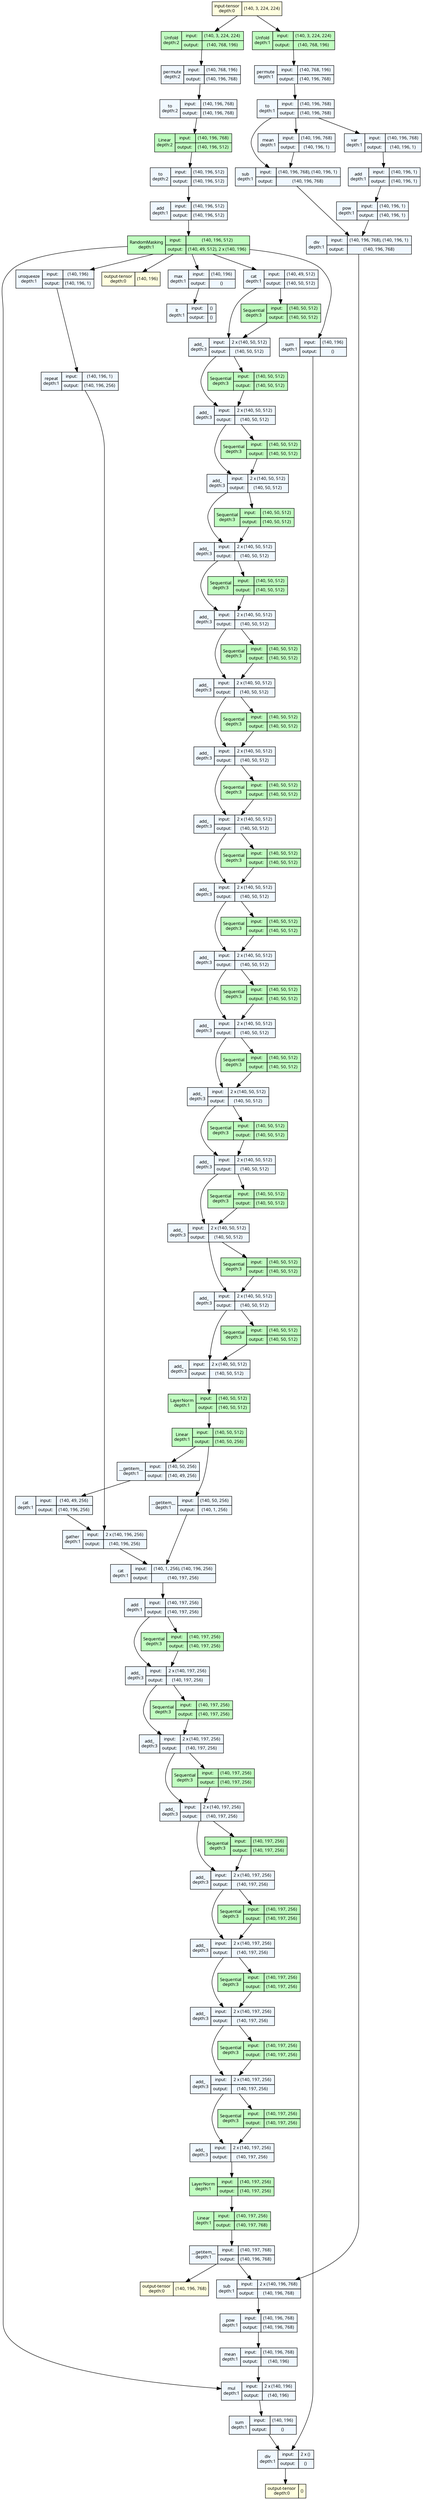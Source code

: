 strict digraph model {
	graph [ordering=in rankdir=TB size="63.599999999999994,63.599999999999994"]
	node [align=left fontname="Linux libertine" fontsize=10 height=0.2 margin=0 ranksep=0.1 shape=plaintext style=filled]
	edge [fontsize=10]
	0 [label=<
                    <TABLE BORDER="0" CELLBORDER="1"
                    CELLSPACING="0" CELLPADDING="4">
                        <TR><TD>input-tensor<BR/>depth:0</TD><TD>(140, 3, 224, 224)</TD></TR>
                    </TABLE>> fillcolor=lightyellow]
	1 [label=<
                    <TABLE BORDER="0" CELLBORDER="1"
                    CELLSPACING="0" CELLPADDING="4">
                    <TR>
                        <TD ROWSPAN="2">Unfold<BR/>depth:2</TD>
                        <TD COLSPAN="2">input:</TD>
                        <TD COLSPAN="2">(140, 3, 224, 224) </TD>
                    </TR>
                    <TR>
                        <TD COLSPAN="2">output: </TD>
                        <TD COLSPAN="2">(140, 768, 196) </TD>
                    </TR>
                    </TABLE>> fillcolor=darkseagreen1]
	2 [label=<
                    <TABLE BORDER="0" CELLBORDER="1"
                    CELLSPACING="0" CELLPADDING="4">
                    <TR>
                        <TD ROWSPAN="2">permute<BR/>depth:2</TD>
                        <TD COLSPAN="2">input:</TD>
                        <TD COLSPAN="2">(140, 768, 196) </TD>
                    </TR>
                    <TR>
                        <TD COLSPAN="2">output: </TD>
                        <TD COLSPAN="2">(140, 196, 768) </TD>
                    </TR>
                    </TABLE>> fillcolor=aliceblue]
	3 [label=<
                    <TABLE BORDER="0" CELLBORDER="1"
                    CELLSPACING="0" CELLPADDING="4">
                    <TR>
                        <TD ROWSPAN="2">to<BR/>depth:2</TD>
                        <TD COLSPAN="2">input:</TD>
                        <TD COLSPAN="2">(140, 196, 768) </TD>
                    </TR>
                    <TR>
                        <TD COLSPAN="2">output: </TD>
                        <TD COLSPAN="2">(140, 196, 768) </TD>
                    </TR>
                    </TABLE>> fillcolor=aliceblue]
	4 [label=<
                    <TABLE BORDER="0" CELLBORDER="1"
                    CELLSPACING="0" CELLPADDING="4">
                    <TR>
                        <TD ROWSPAN="2">Linear<BR/>depth:2</TD>
                        <TD COLSPAN="2">input:</TD>
                        <TD COLSPAN="2">(140, 196, 768) </TD>
                    </TR>
                    <TR>
                        <TD COLSPAN="2">output: </TD>
                        <TD COLSPAN="2">(140, 196, 512) </TD>
                    </TR>
                    </TABLE>> fillcolor=darkseagreen1]
	5 [label=<
                    <TABLE BORDER="0" CELLBORDER="1"
                    CELLSPACING="0" CELLPADDING="4">
                    <TR>
                        <TD ROWSPAN="2">to<BR/>depth:2</TD>
                        <TD COLSPAN="2">input:</TD>
                        <TD COLSPAN="2">(140, 196, 512) </TD>
                    </TR>
                    <TR>
                        <TD COLSPAN="2">output: </TD>
                        <TD COLSPAN="2">(140, 196, 512) </TD>
                    </TR>
                    </TABLE>> fillcolor=aliceblue]
	6 [label=<
                    <TABLE BORDER="0" CELLBORDER="1"
                    CELLSPACING="0" CELLPADDING="4">
                    <TR>
                        <TD ROWSPAN="2">add<BR/>depth:1</TD>
                        <TD COLSPAN="2">input:</TD>
                        <TD COLSPAN="2">(140, 196, 512) </TD>
                    </TR>
                    <TR>
                        <TD COLSPAN="2">output: </TD>
                        <TD COLSPAN="2">(140, 196, 512) </TD>
                    </TR>
                    </TABLE>> fillcolor=aliceblue]
	7 [label=<
                    <TABLE BORDER="0" CELLBORDER="1"
                    CELLSPACING="0" CELLPADDING="4">
                    <TR>
                        <TD ROWSPAN="2">RandomMasking<BR/>depth:1</TD>
                        <TD COLSPAN="2">input:</TD>
                        <TD COLSPAN="2">(140, 196, 512) </TD>
                    </TR>
                    <TR>
                        <TD COLSPAN="2">output: </TD>
                        <TD COLSPAN="2">(140, 49, 512), 2 x (140, 196) </TD>
                    </TR>
                    </TABLE>> fillcolor=darkseagreen1]
	8 [label=<
                    <TABLE BORDER="0" CELLBORDER="1"
                    CELLSPACING="0" CELLPADDING="4">
                    <TR>
                        <TD ROWSPAN="2">cat<BR/>depth:1</TD>
                        <TD COLSPAN="2">input:</TD>
                        <TD COLSPAN="2">(140, 49, 512) </TD>
                    </TR>
                    <TR>
                        <TD COLSPAN="2">output: </TD>
                        <TD COLSPAN="2">(140, 50, 512) </TD>
                    </TR>
                    </TABLE>> fillcolor=aliceblue]
	9 [label=<
                    <TABLE BORDER="0" CELLBORDER="1"
                    CELLSPACING="0" CELLPADDING="4">
                    <TR>
                        <TD ROWSPAN="2">Sequential<BR/>depth:3</TD>
                        <TD COLSPAN="2">input:</TD>
                        <TD COLSPAN="2">(140, 50, 512) </TD>
                    </TR>
                    <TR>
                        <TD COLSPAN="2">output: </TD>
                        <TD COLSPAN="2">(140, 50, 512) </TD>
                    </TR>
                    </TABLE>> fillcolor=darkseagreen1]
	10 [label=<
                    <TABLE BORDER="0" CELLBORDER="1"
                    CELLSPACING="0" CELLPADDING="4">
                    <TR>
                        <TD ROWSPAN="2">add_<BR/>depth:3</TD>
                        <TD COLSPAN="2">input:</TD>
                        <TD COLSPAN="2">2 x (140, 50, 512) </TD>
                    </TR>
                    <TR>
                        <TD COLSPAN="2">output: </TD>
                        <TD COLSPAN="2">(140, 50, 512) </TD>
                    </TR>
                    </TABLE>> fillcolor=aliceblue]
	11 [label=<
                    <TABLE BORDER="0" CELLBORDER="1"
                    CELLSPACING="0" CELLPADDING="4">
                    <TR>
                        <TD ROWSPAN="2">Sequential<BR/>depth:3</TD>
                        <TD COLSPAN="2">input:</TD>
                        <TD COLSPAN="2">(140, 50, 512) </TD>
                    </TR>
                    <TR>
                        <TD COLSPAN="2">output: </TD>
                        <TD COLSPAN="2">(140, 50, 512) </TD>
                    </TR>
                    </TABLE>> fillcolor=darkseagreen1]
	12 [label=<
                    <TABLE BORDER="0" CELLBORDER="1"
                    CELLSPACING="0" CELLPADDING="4">
                    <TR>
                        <TD ROWSPAN="2">add_<BR/>depth:3</TD>
                        <TD COLSPAN="2">input:</TD>
                        <TD COLSPAN="2">2 x (140, 50, 512) </TD>
                    </TR>
                    <TR>
                        <TD COLSPAN="2">output: </TD>
                        <TD COLSPAN="2">(140, 50, 512) </TD>
                    </TR>
                    </TABLE>> fillcolor=aliceblue]
	13 [label=<
                    <TABLE BORDER="0" CELLBORDER="1"
                    CELLSPACING="0" CELLPADDING="4">
                    <TR>
                        <TD ROWSPAN="2">Sequential<BR/>depth:3</TD>
                        <TD COLSPAN="2">input:</TD>
                        <TD COLSPAN="2">(140, 50, 512) </TD>
                    </TR>
                    <TR>
                        <TD COLSPAN="2">output: </TD>
                        <TD COLSPAN="2">(140, 50, 512) </TD>
                    </TR>
                    </TABLE>> fillcolor=darkseagreen1]
	14 [label=<
                    <TABLE BORDER="0" CELLBORDER="1"
                    CELLSPACING="0" CELLPADDING="4">
                    <TR>
                        <TD ROWSPAN="2">add_<BR/>depth:3</TD>
                        <TD COLSPAN="2">input:</TD>
                        <TD COLSPAN="2">2 x (140, 50, 512) </TD>
                    </TR>
                    <TR>
                        <TD COLSPAN="2">output: </TD>
                        <TD COLSPAN="2">(140, 50, 512) </TD>
                    </TR>
                    </TABLE>> fillcolor=aliceblue]
	15 [label=<
                    <TABLE BORDER="0" CELLBORDER="1"
                    CELLSPACING="0" CELLPADDING="4">
                    <TR>
                        <TD ROWSPAN="2">Sequential<BR/>depth:3</TD>
                        <TD COLSPAN="2">input:</TD>
                        <TD COLSPAN="2">(140, 50, 512) </TD>
                    </TR>
                    <TR>
                        <TD COLSPAN="2">output: </TD>
                        <TD COLSPAN="2">(140, 50, 512) </TD>
                    </TR>
                    </TABLE>> fillcolor=darkseagreen1]
	16 [label=<
                    <TABLE BORDER="0" CELLBORDER="1"
                    CELLSPACING="0" CELLPADDING="4">
                    <TR>
                        <TD ROWSPAN="2">add_<BR/>depth:3</TD>
                        <TD COLSPAN="2">input:</TD>
                        <TD COLSPAN="2">2 x (140, 50, 512) </TD>
                    </TR>
                    <TR>
                        <TD COLSPAN="2">output: </TD>
                        <TD COLSPAN="2">(140, 50, 512) </TD>
                    </TR>
                    </TABLE>> fillcolor=aliceblue]
	17 [label=<
                    <TABLE BORDER="0" CELLBORDER="1"
                    CELLSPACING="0" CELLPADDING="4">
                    <TR>
                        <TD ROWSPAN="2">Sequential<BR/>depth:3</TD>
                        <TD COLSPAN="2">input:</TD>
                        <TD COLSPAN="2">(140, 50, 512) </TD>
                    </TR>
                    <TR>
                        <TD COLSPAN="2">output: </TD>
                        <TD COLSPAN="2">(140, 50, 512) </TD>
                    </TR>
                    </TABLE>> fillcolor=darkseagreen1]
	18 [label=<
                    <TABLE BORDER="0" CELLBORDER="1"
                    CELLSPACING="0" CELLPADDING="4">
                    <TR>
                        <TD ROWSPAN="2">add_<BR/>depth:3</TD>
                        <TD COLSPAN="2">input:</TD>
                        <TD COLSPAN="2">2 x (140, 50, 512) </TD>
                    </TR>
                    <TR>
                        <TD COLSPAN="2">output: </TD>
                        <TD COLSPAN="2">(140, 50, 512) </TD>
                    </TR>
                    </TABLE>> fillcolor=aliceblue]
	19 [label=<
                    <TABLE BORDER="0" CELLBORDER="1"
                    CELLSPACING="0" CELLPADDING="4">
                    <TR>
                        <TD ROWSPAN="2">Sequential<BR/>depth:3</TD>
                        <TD COLSPAN="2">input:</TD>
                        <TD COLSPAN="2">(140, 50, 512) </TD>
                    </TR>
                    <TR>
                        <TD COLSPAN="2">output: </TD>
                        <TD COLSPAN="2">(140, 50, 512) </TD>
                    </TR>
                    </TABLE>> fillcolor=darkseagreen1]
	20 [label=<
                    <TABLE BORDER="0" CELLBORDER="1"
                    CELLSPACING="0" CELLPADDING="4">
                    <TR>
                        <TD ROWSPAN="2">add_<BR/>depth:3</TD>
                        <TD COLSPAN="2">input:</TD>
                        <TD COLSPAN="2">2 x (140, 50, 512) </TD>
                    </TR>
                    <TR>
                        <TD COLSPAN="2">output: </TD>
                        <TD COLSPAN="2">(140, 50, 512) </TD>
                    </TR>
                    </TABLE>> fillcolor=aliceblue]
	21 [label=<
                    <TABLE BORDER="0" CELLBORDER="1"
                    CELLSPACING="0" CELLPADDING="4">
                    <TR>
                        <TD ROWSPAN="2">Sequential<BR/>depth:3</TD>
                        <TD COLSPAN="2">input:</TD>
                        <TD COLSPAN="2">(140, 50, 512) </TD>
                    </TR>
                    <TR>
                        <TD COLSPAN="2">output: </TD>
                        <TD COLSPAN="2">(140, 50, 512) </TD>
                    </TR>
                    </TABLE>> fillcolor=darkseagreen1]
	22 [label=<
                    <TABLE BORDER="0" CELLBORDER="1"
                    CELLSPACING="0" CELLPADDING="4">
                    <TR>
                        <TD ROWSPAN="2">add_<BR/>depth:3</TD>
                        <TD COLSPAN="2">input:</TD>
                        <TD COLSPAN="2">2 x (140, 50, 512) </TD>
                    </TR>
                    <TR>
                        <TD COLSPAN="2">output: </TD>
                        <TD COLSPAN="2">(140, 50, 512) </TD>
                    </TR>
                    </TABLE>> fillcolor=aliceblue]
	23 [label=<
                    <TABLE BORDER="0" CELLBORDER="1"
                    CELLSPACING="0" CELLPADDING="4">
                    <TR>
                        <TD ROWSPAN="2">Sequential<BR/>depth:3</TD>
                        <TD COLSPAN="2">input:</TD>
                        <TD COLSPAN="2">(140, 50, 512) </TD>
                    </TR>
                    <TR>
                        <TD COLSPAN="2">output: </TD>
                        <TD COLSPAN="2">(140, 50, 512) </TD>
                    </TR>
                    </TABLE>> fillcolor=darkseagreen1]
	24 [label=<
                    <TABLE BORDER="0" CELLBORDER="1"
                    CELLSPACING="0" CELLPADDING="4">
                    <TR>
                        <TD ROWSPAN="2">add_<BR/>depth:3</TD>
                        <TD COLSPAN="2">input:</TD>
                        <TD COLSPAN="2">2 x (140, 50, 512) </TD>
                    </TR>
                    <TR>
                        <TD COLSPAN="2">output: </TD>
                        <TD COLSPAN="2">(140, 50, 512) </TD>
                    </TR>
                    </TABLE>> fillcolor=aliceblue]
	25 [label=<
                    <TABLE BORDER="0" CELLBORDER="1"
                    CELLSPACING="0" CELLPADDING="4">
                    <TR>
                        <TD ROWSPAN="2">Sequential<BR/>depth:3</TD>
                        <TD COLSPAN="2">input:</TD>
                        <TD COLSPAN="2">(140, 50, 512) </TD>
                    </TR>
                    <TR>
                        <TD COLSPAN="2">output: </TD>
                        <TD COLSPAN="2">(140, 50, 512) </TD>
                    </TR>
                    </TABLE>> fillcolor=darkseagreen1]
	26 [label=<
                    <TABLE BORDER="0" CELLBORDER="1"
                    CELLSPACING="0" CELLPADDING="4">
                    <TR>
                        <TD ROWSPAN="2">add_<BR/>depth:3</TD>
                        <TD COLSPAN="2">input:</TD>
                        <TD COLSPAN="2">2 x (140, 50, 512) </TD>
                    </TR>
                    <TR>
                        <TD COLSPAN="2">output: </TD>
                        <TD COLSPAN="2">(140, 50, 512) </TD>
                    </TR>
                    </TABLE>> fillcolor=aliceblue]
	27 [label=<
                    <TABLE BORDER="0" CELLBORDER="1"
                    CELLSPACING="0" CELLPADDING="4">
                    <TR>
                        <TD ROWSPAN="2">Sequential<BR/>depth:3</TD>
                        <TD COLSPAN="2">input:</TD>
                        <TD COLSPAN="2">(140, 50, 512) </TD>
                    </TR>
                    <TR>
                        <TD COLSPAN="2">output: </TD>
                        <TD COLSPAN="2">(140, 50, 512) </TD>
                    </TR>
                    </TABLE>> fillcolor=darkseagreen1]
	28 [label=<
                    <TABLE BORDER="0" CELLBORDER="1"
                    CELLSPACING="0" CELLPADDING="4">
                    <TR>
                        <TD ROWSPAN="2">add_<BR/>depth:3</TD>
                        <TD COLSPAN="2">input:</TD>
                        <TD COLSPAN="2">2 x (140, 50, 512) </TD>
                    </TR>
                    <TR>
                        <TD COLSPAN="2">output: </TD>
                        <TD COLSPAN="2">(140, 50, 512) </TD>
                    </TR>
                    </TABLE>> fillcolor=aliceblue]
	29 [label=<
                    <TABLE BORDER="0" CELLBORDER="1"
                    CELLSPACING="0" CELLPADDING="4">
                    <TR>
                        <TD ROWSPAN="2">Sequential<BR/>depth:3</TD>
                        <TD COLSPAN="2">input:</TD>
                        <TD COLSPAN="2">(140, 50, 512) </TD>
                    </TR>
                    <TR>
                        <TD COLSPAN="2">output: </TD>
                        <TD COLSPAN="2">(140, 50, 512) </TD>
                    </TR>
                    </TABLE>> fillcolor=darkseagreen1]
	30 [label=<
                    <TABLE BORDER="0" CELLBORDER="1"
                    CELLSPACING="0" CELLPADDING="4">
                    <TR>
                        <TD ROWSPAN="2">add_<BR/>depth:3</TD>
                        <TD COLSPAN="2">input:</TD>
                        <TD COLSPAN="2">2 x (140, 50, 512) </TD>
                    </TR>
                    <TR>
                        <TD COLSPAN="2">output: </TD>
                        <TD COLSPAN="2">(140, 50, 512) </TD>
                    </TR>
                    </TABLE>> fillcolor=aliceblue]
	31 [label=<
                    <TABLE BORDER="0" CELLBORDER="1"
                    CELLSPACING="0" CELLPADDING="4">
                    <TR>
                        <TD ROWSPAN="2">Sequential<BR/>depth:3</TD>
                        <TD COLSPAN="2">input:</TD>
                        <TD COLSPAN="2">(140, 50, 512) </TD>
                    </TR>
                    <TR>
                        <TD COLSPAN="2">output: </TD>
                        <TD COLSPAN="2">(140, 50, 512) </TD>
                    </TR>
                    </TABLE>> fillcolor=darkseagreen1]
	32 [label=<
                    <TABLE BORDER="0" CELLBORDER="1"
                    CELLSPACING="0" CELLPADDING="4">
                    <TR>
                        <TD ROWSPAN="2">add_<BR/>depth:3</TD>
                        <TD COLSPAN="2">input:</TD>
                        <TD COLSPAN="2">2 x (140, 50, 512) </TD>
                    </TR>
                    <TR>
                        <TD COLSPAN="2">output: </TD>
                        <TD COLSPAN="2">(140, 50, 512) </TD>
                    </TR>
                    </TABLE>> fillcolor=aliceblue]
	33 [label=<
                    <TABLE BORDER="0" CELLBORDER="1"
                    CELLSPACING="0" CELLPADDING="4">
                    <TR>
                        <TD ROWSPAN="2">Sequential<BR/>depth:3</TD>
                        <TD COLSPAN="2">input:</TD>
                        <TD COLSPAN="2">(140, 50, 512) </TD>
                    </TR>
                    <TR>
                        <TD COLSPAN="2">output: </TD>
                        <TD COLSPAN="2">(140, 50, 512) </TD>
                    </TR>
                    </TABLE>> fillcolor=darkseagreen1]
	34 [label=<
                    <TABLE BORDER="0" CELLBORDER="1"
                    CELLSPACING="0" CELLPADDING="4">
                    <TR>
                        <TD ROWSPAN="2">add_<BR/>depth:3</TD>
                        <TD COLSPAN="2">input:</TD>
                        <TD COLSPAN="2">2 x (140, 50, 512) </TD>
                    </TR>
                    <TR>
                        <TD COLSPAN="2">output: </TD>
                        <TD COLSPAN="2">(140, 50, 512) </TD>
                    </TR>
                    </TABLE>> fillcolor=aliceblue]
	35 [label=<
                    <TABLE BORDER="0" CELLBORDER="1"
                    CELLSPACING="0" CELLPADDING="4">
                    <TR>
                        <TD ROWSPAN="2">Sequential<BR/>depth:3</TD>
                        <TD COLSPAN="2">input:</TD>
                        <TD COLSPAN="2">(140, 50, 512) </TD>
                    </TR>
                    <TR>
                        <TD COLSPAN="2">output: </TD>
                        <TD COLSPAN="2">(140, 50, 512) </TD>
                    </TR>
                    </TABLE>> fillcolor=darkseagreen1]
	36 [label=<
                    <TABLE BORDER="0" CELLBORDER="1"
                    CELLSPACING="0" CELLPADDING="4">
                    <TR>
                        <TD ROWSPAN="2">add_<BR/>depth:3</TD>
                        <TD COLSPAN="2">input:</TD>
                        <TD COLSPAN="2">2 x (140, 50, 512) </TD>
                    </TR>
                    <TR>
                        <TD COLSPAN="2">output: </TD>
                        <TD COLSPAN="2">(140, 50, 512) </TD>
                    </TR>
                    </TABLE>> fillcolor=aliceblue]
	37 [label=<
                    <TABLE BORDER="0" CELLBORDER="1"
                    CELLSPACING="0" CELLPADDING="4">
                    <TR>
                        <TD ROWSPAN="2">Sequential<BR/>depth:3</TD>
                        <TD COLSPAN="2">input:</TD>
                        <TD COLSPAN="2">(140, 50, 512) </TD>
                    </TR>
                    <TR>
                        <TD COLSPAN="2">output: </TD>
                        <TD COLSPAN="2">(140, 50, 512) </TD>
                    </TR>
                    </TABLE>> fillcolor=darkseagreen1]
	38 [label=<
                    <TABLE BORDER="0" CELLBORDER="1"
                    CELLSPACING="0" CELLPADDING="4">
                    <TR>
                        <TD ROWSPAN="2">add_<BR/>depth:3</TD>
                        <TD COLSPAN="2">input:</TD>
                        <TD COLSPAN="2">2 x (140, 50, 512) </TD>
                    </TR>
                    <TR>
                        <TD COLSPAN="2">output: </TD>
                        <TD COLSPAN="2">(140, 50, 512) </TD>
                    </TR>
                    </TABLE>> fillcolor=aliceblue]
	39 [label=<
                    <TABLE BORDER="0" CELLBORDER="1"
                    CELLSPACING="0" CELLPADDING="4">
                    <TR>
                        <TD ROWSPAN="2">Sequential<BR/>depth:3</TD>
                        <TD COLSPAN="2">input:</TD>
                        <TD COLSPAN="2">(140, 50, 512) </TD>
                    </TR>
                    <TR>
                        <TD COLSPAN="2">output: </TD>
                        <TD COLSPAN="2">(140, 50, 512) </TD>
                    </TR>
                    </TABLE>> fillcolor=darkseagreen1]
	40 [label=<
                    <TABLE BORDER="0" CELLBORDER="1"
                    CELLSPACING="0" CELLPADDING="4">
                    <TR>
                        <TD ROWSPAN="2">add_<BR/>depth:3</TD>
                        <TD COLSPAN="2">input:</TD>
                        <TD COLSPAN="2">2 x (140, 50, 512) </TD>
                    </TR>
                    <TR>
                        <TD COLSPAN="2">output: </TD>
                        <TD COLSPAN="2">(140, 50, 512) </TD>
                    </TR>
                    </TABLE>> fillcolor=aliceblue]
	41 [label=<
                    <TABLE BORDER="0" CELLBORDER="1"
                    CELLSPACING="0" CELLPADDING="4">
                    <TR>
                        <TD ROWSPAN="2">LayerNorm<BR/>depth:1</TD>
                        <TD COLSPAN="2">input:</TD>
                        <TD COLSPAN="2">(140, 50, 512) </TD>
                    </TR>
                    <TR>
                        <TD COLSPAN="2">output: </TD>
                        <TD COLSPAN="2">(140, 50, 512) </TD>
                    </TR>
                    </TABLE>> fillcolor=darkseagreen1]
	42 [label=<
                    <TABLE BORDER="0" CELLBORDER="1"
                    CELLSPACING="0" CELLPADDING="4">
                    <TR>
                        <TD ROWSPAN="2">Linear<BR/>depth:1</TD>
                        <TD COLSPAN="2">input:</TD>
                        <TD COLSPAN="2">(140, 50, 512) </TD>
                    </TR>
                    <TR>
                        <TD COLSPAN="2">output: </TD>
                        <TD COLSPAN="2">(140, 50, 256) </TD>
                    </TR>
                    </TABLE>> fillcolor=darkseagreen1]
	43 [label=<
                    <TABLE BORDER="0" CELLBORDER="1"
                    CELLSPACING="0" CELLPADDING="4">
                    <TR>
                        <TD ROWSPAN="2">__getitem__<BR/>depth:1</TD>
                        <TD COLSPAN="2">input:</TD>
                        <TD COLSPAN="2">(140, 50, 256) </TD>
                    </TR>
                    <TR>
                        <TD COLSPAN="2">output: </TD>
                        <TD COLSPAN="2">(140, 49, 256) </TD>
                    </TR>
                    </TABLE>> fillcolor=aliceblue]
	44 [label=<
                    <TABLE BORDER="0" CELLBORDER="1"
                    CELLSPACING="0" CELLPADDING="4">
                    <TR>
                        <TD ROWSPAN="2">cat<BR/>depth:1</TD>
                        <TD COLSPAN="2">input:</TD>
                        <TD COLSPAN="2">(140, 49, 256) </TD>
                    </TR>
                    <TR>
                        <TD COLSPAN="2">output: </TD>
                        <TD COLSPAN="2">(140, 196, 256) </TD>
                    </TR>
                    </TABLE>> fillcolor=aliceblue]
	45 [label=<
                    <TABLE BORDER="0" CELLBORDER="1"
                    CELLSPACING="0" CELLPADDING="4">
                    <TR>
                        <TD ROWSPAN="2">max<BR/>depth:1</TD>
                        <TD COLSPAN="2">input:</TD>
                        <TD COLSPAN="2">(140, 196) </TD>
                    </TR>
                    <TR>
                        <TD COLSPAN="2">output: </TD>
                        <TD COLSPAN="2">() </TD>
                    </TR>
                    </TABLE>> fillcolor=aliceblue]
	46 [label=<
                    <TABLE BORDER="0" CELLBORDER="1"
                    CELLSPACING="0" CELLPADDING="4">
                    <TR>
                        <TD ROWSPAN="2">lt<BR/>depth:1</TD>
                        <TD COLSPAN="2">input:</TD>
                        <TD COLSPAN="2">() </TD>
                    </TR>
                    <TR>
                        <TD COLSPAN="2">output: </TD>
                        <TD COLSPAN="2">() </TD>
                    </TR>
                    </TABLE>> fillcolor=aliceblue]
	47 [label=<
                    <TABLE BORDER="0" CELLBORDER="1"
                    CELLSPACING="0" CELLPADDING="4">
                    <TR>
                        <TD ROWSPAN="2">unsqueeze<BR/>depth:1</TD>
                        <TD COLSPAN="2">input:</TD>
                        <TD COLSPAN="2">(140, 196) </TD>
                    </TR>
                    <TR>
                        <TD COLSPAN="2">output: </TD>
                        <TD COLSPAN="2">(140, 196, 1) </TD>
                    </TR>
                    </TABLE>> fillcolor=aliceblue]
	48 [label=<
                    <TABLE BORDER="0" CELLBORDER="1"
                    CELLSPACING="0" CELLPADDING="4">
                    <TR>
                        <TD ROWSPAN="2">repeat<BR/>depth:1</TD>
                        <TD COLSPAN="2">input:</TD>
                        <TD COLSPAN="2">(140, 196, 1) </TD>
                    </TR>
                    <TR>
                        <TD COLSPAN="2">output: </TD>
                        <TD COLSPAN="2">(140, 196, 256) </TD>
                    </TR>
                    </TABLE>> fillcolor=aliceblue]
	49 [label=<
                    <TABLE BORDER="0" CELLBORDER="1"
                    CELLSPACING="0" CELLPADDING="4">
                    <TR>
                        <TD ROWSPAN="2">gather<BR/>depth:1</TD>
                        <TD COLSPAN="2">input:</TD>
                        <TD COLSPAN="2">2 x (140, 196, 256) </TD>
                    </TR>
                    <TR>
                        <TD COLSPAN="2">output: </TD>
                        <TD COLSPAN="2">(140, 196, 256) </TD>
                    </TR>
                    </TABLE>> fillcolor=aliceblue]
	50 [label=<
                    <TABLE BORDER="0" CELLBORDER="1"
                    CELLSPACING="0" CELLPADDING="4">
                    <TR>
                        <TD ROWSPAN="2">__getitem__<BR/>depth:1</TD>
                        <TD COLSPAN="2">input:</TD>
                        <TD COLSPAN="2">(140, 50, 256) </TD>
                    </TR>
                    <TR>
                        <TD COLSPAN="2">output: </TD>
                        <TD COLSPAN="2">(140, 1, 256) </TD>
                    </TR>
                    </TABLE>> fillcolor=aliceblue]
	51 [label=<
                    <TABLE BORDER="0" CELLBORDER="1"
                    CELLSPACING="0" CELLPADDING="4">
                    <TR>
                        <TD ROWSPAN="2">cat<BR/>depth:1</TD>
                        <TD COLSPAN="2">input:</TD>
                        <TD COLSPAN="2">(140, 1, 256), (140, 196, 256) </TD>
                    </TR>
                    <TR>
                        <TD COLSPAN="2">output: </TD>
                        <TD COLSPAN="2">(140, 197, 256) </TD>
                    </TR>
                    </TABLE>> fillcolor=aliceblue]
	52 [label=<
                    <TABLE BORDER="0" CELLBORDER="1"
                    CELLSPACING="0" CELLPADDING="4">
                    <TR>
                        <TD ROWSPAN="2">add<BR/>depth:1</TD>
                        <TD COLSPAN="2">input:</TD>
                        <TD COLSPAN="2">(140, 197, 256) </TD>
                    </TR>
                    <TR>
                        <TD COLSPAN="2">output: </TD>
                        <TD COLSPAN="2">(140, 197, 256) </TD>
                    </TR>
                    </TABLE>> fillcolor=aliceblue]
	53 [label=<
                    <TABLE BORDER="0" CELLBORDER="1"
                    CELLSPACING="0" CELLPADDING="4">
                    <TR>
                        <TD ROWSPAN="2">Sequential<BR/>depth:3</TD>
                        <TD COLSPAN="2">input:</TD>
                        <TD COLSPAN="2">(140, 197, 256) </TD>
                    </TR>
                    <TR>
                        <TD COLSPAN="2">output: </TD>
                        <TD COLSPAN="2">(140, 197, 256) </TD>
                    </TR>
                    </TABLE>> fillcolor=darkseagreen1]
	54 [label=<
                    <TABLE BORDER="0" CELLBORDER="1"
                    CELLSPACING="0" CELLPADDING="4">
                    <TR>
                        <TD ROWSPAN="2">add_<BR/>depth:3</TD>
                        <TD COLSPAN="2">input:</TD>
                        <TD COLSPAN="2">2 x (140, 197, 256) </TD>
                    </TR>
                    <TR>
                        <TD COLSPAN="2">output: </TD>
                        <TD COLSPAN="2">(140, 197, 256) </TD>
                    </TR>
                    </TABLE>> fillcolor=aliceblue]
	55 [label=<
                    <TABLE BORDER="0" CELLBORDER="1"
                    CELLSPACING="0" CELLPADDING="4">
                    <TR>
                        <TD ROWSPAN="2">Sequential<BR/>depth:3</TD>
                        <TD COLSPAN="2">input:</TD>
                        <TD COLSPAN="2">(140, 197, 256) </TD>
                    </TR>
                    <TR>
                        <TD COLSPAN="2">output: </TD>
                        <TD COLSPAN="2">(140, 197, 256) </TD>
                    </TR>
                    </TABLE>> fillcolor=darkseagreen1]
	56 [label=<
                    <TABLE BORDER="0" CELLBORDER="1"
                    CELLSPACING="0" CELLPADDING="4">
                    <TR>
                        <TD ROWSPAN="2">add_<BR/>depth:3</TD>
                        <TD COLSPAN="2">input:</TD>
                        <TD COLSPAN="2">2 x (140, 197, 256) </TD>
                    </TR>
                    <TR>
                        <TD COLSPAN="2">output: </TD>
                        <TD COLSPAN="2">(140, 197, 256) </TD>
                    </TR>
                    </TABLE>> fillcolor=aliceblue]
	57 [label=<
                    <TABLE BORDER="0" CELLBORDER="1"
                    CELLSPACING="0" CELLPADDING="4">
                    <TR>
                        <TD ROWSPAN="2">Sequential<BR/>depth:3</TD>
                        <TD COLSPAN="2">input:</TD>
                        <TD COLSPAN="2">(140, 197, 256) </TD>
                    </TR>
                    <TR>
                        <TD COLSPAN="2">output: </TD>
                        <TD COLSPAN="2">(140, 197, 256) </TD>
                    </TR>
                    </TABLE>> fillcolor=darkseagreen1]
	58 [label=<
                    <TABLE BORDER="0" CELLBORDER="1"
                    CELLSPACING="0" CELLPADDING="4">
                    <TR>
                        <TD ROWSPAN="2">add_<BR/>depth:3</TD>
                        <TD COLSPAN="2">input:</TD>
                        <TD COLSPAN="2">2 x (140, 197, 256) </TD>
                    </TR>
                    <TR>
                        <TD COLSPAN="2">output: </TD>
                        <TD COLSPAN="2">(140, 197, 256) </TD>
                    </TR>
                    </TABLE>> fillcolor=aliceblue]
	59 [label=<
                    <TABLE BORDER="0" CELLBORDER="1"
                    CELLSPACING="0" CELLPADDING="4">
                    <TR>
                        <TD ROWSPAN="2">Sequential<BR/>depth:3</TD>
                        <TD COLSPAN="2">input:</TD>
                        <TD COLSPAN="2">(140, 197, 256) </TD>
                    </TR>
                    <TR>
                        <TD COLSPAN="2">output: </TD>
                        <TD COLSPAN="2">(140, 197, 256) </TD>
                    </TR>
                    </TABLE>> fillcolor=darkseagreen1]
	60 [label=<
                    <TABLE BORDER="0" CELLBORDER="1"
                    CELLSPACING="0" CELLPADDING="4">
                    <TR>
                        <TD ROWSPAN="2">add_<BR/>depth:3</TD>
                        <TD COLSPAN="2">input:</TD>
                        <TD COLSPAN="2">2 x (140, 197, 256) </TD>
                    </TR>
                    <TR>
                        <TD COLSPAN="2">output: </TD>
                        <TD COLSPAN="2">(140, 197, 256) </TD>
                    </TR>
                    </TABLE>> fillcolor=aliceblue]
	61 [label=<
                    <TABLE BORDER="0" CELLBORDER="1"
                    CELLSPACING="0" CELLPADDING="4">
                    <TR>
                        <TD ROWSPAN="2">Sequential<BR/>depth:3</TD>
                        <TD COLSPAN="2">input:</TD>
                        <TD COLSPAN="2">(140, 197, 256) </TD>
                    </TR>
                    <TR>
                        <TD COLSPAN="2">output: </TD>
                        <TD COLSPAN="2">(140, 197, 256) </TD>
                    </TR>
                    </TABLE>> fillcolor=darkseagreen1]
	62 [label=<
                    <TABLE BORDER="0" CELLBORDER="1"
                    CELLSPACING="0" CELLPADDING="4">
                    <TR>
                        <TD ROWSPAN="2">add_<BR/>depth:3</TD>
                        <TD COLSPAN="2">input:</TD>
                        <TD COLSPAN="2">2 x (140, 197, 256) </TD>
                    </TR>
                    <TR>
                        <TD COLSPAN="2">output: </TD>
                        <TD COLSPAN="2">(140, 197, 256) </TD>
                    </TR>
                    </TABLE>> fillcolor=aliceblue]
	63 [label=<
                    <TABLE BORDER="0" CELLBORDER="1"
                    CELLSPACING="0" CELLPADDING="4">
                    <TR>
                        <TD ROWSPAN="2">Sequential<BR/>depth:3</TD>
                        <TD COLSPAN="2">input:</TD>
                        <TD COLSPAN="2">(140, 197, 256) </TD>
                    </TR>
                    <TR>
                        <TD COLSPAN="2">output: </TD>
                        <TD COLSPAN="2">(140, 197, 256) </TD>
                    </TR>
                    </TABLE>> fillcolor=darkseagreen1]
	64 [label=<
                    <TABLE BORDER="0" CELLBORDER="1"
                    CELLSPACING="0" CELLPADDING="4">
                    <TR>
                        <TD ROWSPAN="2">add_<BR/>depth:3</TD>
                        <TD COLSPAN="2">input:</TD>
                        <TD COLSPAN="2">2 x (140, 197, 256) </TD>
                    </TR>
                    <TR>
                        <TD COLSPAN="2">output: </TD>
                        <TD COLSPAN="2">(140, 197, 256) </TD>
                    </TR>
                    </TABLE>> fillcolor=aliceblue]
	65 [label=<
                    <TABLE BORDER="0" CELLBORDER="1"
                    CELLSPACING="0" CELLPADDING="4">
                    <TR>
                        <TD ROWSPAN="2">Sequential<BR/>depth:3</TD>
                        <TD COLSPAN="2">input:</TD>
                        <TD COLSPAN="2">(140, 197, 256) </TD>
                    </TR>
                    <TR>
                        <TD COLSPAN="2">output: </TD>
                        <TD COLSPAN="2">(140, 197, 256) </TD>
                    </TR>
                    </TABLE>> fillcolor=darkseagreen1]
	66 [label=<
                    <TABLE BORDER="0" CELLBORDER="1"
                    CELLSPACING="0" CELLPADDING="4">
                    <TR>
                        <TD ROWSPAN="2">add_<BR/>depth:3</TD>
                        <TD COLSPAN="2">input:</TD>
                        <TD COLSPAN="2">2 x (140, 197, 256) </TD>
                    </TR>
                    <TR>
                        <TD COLSPAN="2">output: </TD>
                        <TD COLSPAN="2">(140, 197, 256) </TD>
                    </TR>
                    </TABLE>> fillcolor=aliceblue]
	67 [label=<
                    <TABLE BORDER="0" CELLBORDER="1"
                    CELLSPACING="0" CELLPADDING="4">
                    <TR>
                        <TD ROWSPAN="2">Sequential<BR/>depth:3</TD>
                        <TD COLSPAN="2">input:</TD>
                        <TD COLSPAN="2">(140, 197, 256) </TD>
                    </TR>
                    <TR>
                        <TD COLSPAN="2">output: </TD>
                        <TD COLSPAN="2">(140, 197, 256) </TD>
                    </TR>
                    </TABLE>> fillcolor=darkseagreen1]
	68 [label=<
                    <TABLE BORDER="0" CELLBORDER="1"
                    CELLSPACING="0" CELLPADDING="4">
                    <TR>
                        <TD ROWSPAN="2">add_<BR/>depth:3</TD>
                        <TD COLSPAN="2">input:</TD>
                        <TD COLSPAN="2">2 x (140, 197, 256) </TD>
                    </TR>
                    <TR>
                        <TD COLSPAN="2">output: </TD>
                        <TD COLSPAN="2">(140, 197, 256) </TD>
                    </TR>
                    </TABLE>> fillcolor=aliceblue]
	69 [label=<
                    <TABLE BORDER="0" CELLBORDER="1"
                    CELLSPACING="0" CELLPADDING="4">
                    <TR>
                        <TD ROWSPAN="2">LayerNorm<BR/>depth:1</TD>
                        <TD COLSPAN="2">input:</TD>
                        <TD COLSPAN="2">(140, 197, 256) </TD>
                    </TR>
                    <TR>
                        <TD COLSPAN="2">output: </TD>
                        <TD COLSPAN="2">(140, 197, 256) </TD>
                    </TR>
                    </TABLE>> fillcolor=darkseagreen1]
	70 [label=<
                    <TABLE BORDER="0" CELLBORDER="1"
                    CELLSPACING="0" CELLPADDING="4">
                    <TR>
                        <TD ROWSPAN="2">Linear<BR/>depth:1</TD>
                        <TD COLSPAN="2">input:</TD>
                        <TD COLSPAN="2">(140, 197, 256) </TD>
                    </TR>
                    <TR>
                        <TD COLSPAN="2">output: </TD>
                        <TD COLSPAN="2">(140, 197, 768) </TD>
                    </TR>
                    </TABLE>> fillcolor=darkseagreen1]
	71 [label=<
                    <TABLE BORDER="0" CELLBORDER="1"
                    CELLSPACING="0" CELLPADDING="4">
                    <TR>
                        <TD ROWSPAN="2">__getitem__<BR/>depth:1</TD>
                        <TD COLSPAN="2">input:</TD>
                        <TD COLSPAN="2">(140, 197, 768) </TD>
                    </TR>
                    <TR>
                        <TD COLSPAN="2">output: </TD>
                        <TD COLSPAN="2">(140, 196, 768) </TD>
                    </TR>
                    </TABLE>> fillcolor=aliceblue]
	72 [label=<
                    <TABLE BORDER="0" CELLBORDER="1"
                    CELLSPACING="0" CELLPADDING="4">
                    <TR>
                        <TD ROWSPAN="2">Unfold<BR/>depth:1</TD>
                        <TD COLSPAN="2">input:</TD>
                        <TD COLSPAN="2">(140, 3, 224, 224) </TD>
                    </TR>
                    <TR>
                        <TD COLSPAN="2">output: </TD>
                        <TD COLSPAN="2">(140, 768, 196) </TD>
                    </TR>
                    </TABLE>> fillcolor=darkseagreen1]
	73 [label=<
                    <TABLE BORDER="0" CELLBORDER="1"
                    CELLSPACING="0" CELLPADDING="4">
                    <TR>
                        <TD ROWSPAN="2">permute<BR/>depth:1</TD>
                        <TD COLSPAN="2">input:</TD>
                        <TD COLSPAN="2">(140, 768, 196) </TD>
                    </TR>
                    <TR>
                        <TD COLSPAN="2">output: </TD>
                        <TD COLSPAN="2">(140, 196, 768) </TD>
                    </TR>
                    </TABLE>> fillcolor=aliceblue]
	74 [label=<
                    <TABLE BORDER="0" CELLBORDER="1"
                    CELLSPACING="0" CELLPADDING="4">
                    <TR>
                        <TD ROWSPAN="2">to<BR/>depth:1</TD>
                        <TD COLSPAN="2">input:</TD>
                        <TD COLSPAN="2">(140, 196, 768) </TD>
                    </TR>
                    <TR>
                        <TD COLSPAN="2">output: </TD>
                        <TD COLSPAN="2">(140, 196, 768) </TD>
                    </TR>
                    </TABLE>> fillcolor=aliceblue]
	75 [label=<
                    <TABLE BORDER="0" CELLBORDER="1"
                    CELLSPACING="0" CELLPADDING="4">
                    <TR>
                        <TD ROWSPAN="2">mean<BR/>depth:1</TD>
                        <TD COLSPAN="2">input:</TD>
                        <TD COLSPAN="2">(140, 196, 768) </TD>
                    </TR>
                    <TR>
                        <TD COLSPAN="2">output: </TD>
                        <TD COLSPAN="2">(140, 196, 1) </TD>
                    </TR>
                    </TABLE>> fillcolor=aliceblue]
	76 [label=<
                    <TABLE BORDER="0" CELLBORDER="1"
                    CELLSPACING="0" CELLPADDING="4">
                    <TR>
                        <TD ROWSPAN="2">var<BR/>depth:1</TD>
                        <TD COLSPAN="2">input:</TD>
                        <TD COLSPAN="2">(140, 196, 768) </TD>
                    </TR>
                    <TR>
                        <TD COLSPAN="2">output: </TD>
                        <TD COLSPAN="2">(140, 196, 1) </TD>
                    </TR>
                    </TABLE>> fillcolor=aliceblue]
	77 [label=<
                    <TABLE BORDER="0" CELLBORDER="1"
                    CELLSPACING="0" CELLPADDING="4">
                    <TR>
                        <TD ROWSPAN="2">sub<BR/>depth:1</TD>
                        <TD COLSPAN="2">input:</TD>
                        <TD COLSPAN="2">(140, 196, 768), (140, 196, 1) </TD>
                    </TR>
                    <TR>
                        <TD COLSPAN="2">output: </TD>
                        <TD COLSPAN="2">(140, 196, 768) </TD>
                    </TR>
                    </TABLE>> fillcolor=aliceblue]
	78 [label=<
                    <TABLE BORDER="0" CELLBORDER="1"
                    CELLSPACING="0" CELLPADDING="4">
                    <TR>
                        <TD ROWSPAN="2">add<BR/>depth:1</TD>
                        <TD COLSPAN="2">input:</TD>
                        <TD COLSPAN="2">(140, 196, 1) </TD>
                    </TR>
                    <TR>
                        <TD COLSPAN="2">output: </TD>
                        <TD COLSPAN="2">(140, 196, 1) </TD>
                    </TR>
                    </TABLE>> fillcolor=aliceblue]
	79 [label=<
                    <TABLE BORDER="0" CELLBORDER="1"
                    CELLSPACING="0" CELLPADDING="4">
                    <TR>
                        <TD ROWSPAN="2">pow<BR/>depth:1</TD>
                        <TD COLSPAN="2">input:</TD>
                        <TD COLSPAN="2">(140, 196, 1) </TD>
                    </TR>
                    <TR>
                        <TD COLSPAN="2">output: </TD>
                        <TD COLSPAN="2">(140, 196, 1) </TD>
                    </TR>
                    </TABLE>> fillcolor=aliceblue]
	80 [label=<
                    <TABLE BORDER="0" CELLBORDER="1"
                    CELLSPACING="0" CELLPADDING="4">
                    <TR>
                        <TD ROWSPAN="2">div<BR/>depth:1</TD>
                        <TD COLSPAN="2">input:</TD>
                        <TD COLSPAN="2">(140, 196, 768), (140, 196, 1) </TD>
                    </TR>
                    <TR>
                        <TD COLSPAN="2">output: </TD>
                        <TD COLSPAN="2">(140, 196, 768) </TD>
                    </TR>
                    </TABLE>> fillcolor=aliceblue]
	81 [label=<
                    <TABLE BORDER="0" CELLBORDER="1"
                    CELLSPACING="0" CELLPADDING="4">
                    <TR>
                        <TD ROWSPAN="2">sub<BR/>depth:1</TD>
                        <TD COLSPAN="2">input:</TD>
                        <TD COLSPAN="2">2 x (140, 196, 768) </TD>
                    </TR>
                    <TR>
                        <TD COLSPAN="2">output: </TD>
                        <TD COLSPAN="2">(140, 196, 768) </TD>
                    </TR>
                    </TABLE>> fillcolor=aliceblue]
	82 [label=<
                    <TABLE BORDER="0" CELLBORDER="1"
                    CELLSPACING="0" CELLPADDING="4">
                    <TR>
                        <TD ROWSPAN="2">pow<BR/>depth:1</TD>
                        <TD COLSPAN="2">input:</TD>
                        <TD COLSPAN="2">(140, 196, 768) </TD>
                    </TR>
                    <TR>
                        <TD COLSPAN="2">output: </TD>
                        <TD COLSPAN="2">(140, 196, 768) </TD>
                    </TR>
                    </TABLE>> fillcolor=aliceblue]
	83 [label=<
                    <TABLE BORDER="0" CELLBORDER="1"
                    CELLSPACING="0" CELLPADDING="4">
                    <TR>
                        <TD ROWSPAN="2">mean<BR/>depth:1</TD>
                        <TD COLSPAN="2">input:</TD>
                        <TD COLSPAN="2">(140, 196, 768) </TD>
                    </TR>
                    <TR>
                        <TD COLSPAN="2">output: </TD>
                        <TD COLSPAN="2">(140, 196) </TD>
                    </TR>
                    </TABLE>> fillcolor=aliceblue]
	84 [label=<
                    <TABLE BORDER="0" CELLBORDER="1"
                    CELLSPACING="0" CELLPADDING="4">
                    <TR>
                        <TD ROWSPAN="2">mul<BR/>depth:1</TD>
                        <TD COLSPAN="2">input:</TD>
                        <TD COLSPAN="2">2 x (140, 196) </TD>
                    </TR>
                    <TR>
                        <TD COLSPAN="2">output: </TD>
                        <TD COLSPAN="2">(140, 196) </TD>
                    </TR>
                    </TABLE>> fillcolor=aliceblue]
	85 [label=<
                    <TABLE BORDER="0" CELLBORDER="1"
                    CELLSPACING="0" CELLPADDING="4">
                    <TR>
                        <TD ROWSPAN="2">sum<BR/>depth:1</TD>
                        <TD COLSPAN="2">input:</TD>
                        <TD COLSPAN="2">(140, 196) </TD>
                    </TR>
                    <TR>
                        <TD COLSPAN="2">output: </TD>
                        <TD COLSPAN="2">() </TD>
                    </TR>
                    </TABLE>> fillcolor=aliceblue]
	86 [label=<
                    <TABLE BORDER="0" CELLBORDER="1"
                    CELLSPACING="0" CELLPADDING="4">
                    <TR>
                        <TD ROWSPAN="2">sum<BR/>depth:1</TD>
                        <TD COLSPAN="2">input:</TD>
                        <TD COLSPAN="2">(140, 196) </TD>
                    </TR>
                    <TR>
                        <TD COLSPAN="2">output: </TD>
                        <TD COLSPAN="2">() </TD>
                    </TR>
                    </TABLE>> fillcolor=aliceblue]
	87 [label=<
                    <TABLE BORDER="0" CELLBORDER="1"
                    CELLSPACING="0" CELLPADDING="4">
                    <TR>
                        <TD ROWSPAN="2">div<BR/>depth:1</TD>
                        <TD COLSPAN="2">input:</TD>
                        <TD COLSPAN="2">2 x () </TD>
                    </TR>
                    <TR>
                        <TD COLSPAN="2">output: </TD>
                        <TD COLSPAN="2">() </TD>
                    </TR>
                    </TABLE>> fillcolor=aliceblue]
	88 [label=<
                    <TABLE BORDER="0" CELLBORDER="1"
                    CELLSPACING="0" CELLPADDING="4">
                        <TR><TD>output-tensor<BR/>depth:0</TD><TD>()</TD></TR>
                    </TABLE>> fillcolor=lightyellow]
	89 [label=<
                    <TABLE BORDER="0" CELLBORDER="1"
                    CELLSPACING="0" CELLPADDING="4">
                        <TR><TD>output-tensor<BR/>depth:0</TD><TD>(140, 196, 768)</TD></TR>
                    </TABLE>> fillcolor=lightyellow]
	90 [label=<
                    <TABLE BORDER="0" CELLBORDER="1"
                    CELLSPACING="0" CELLPADDING="4">
                        <TR><TD>output-tensor<BR/>depth:0</TD><TD>(140, 196)</TD></TR>
                    </TABLE>> fillcolor=lightyellow]
	0 -> 72
	0 -> 1
	1 -> 2
	2 -> 3
	3 -> 4
	4 -> 5
	5 -> 6
	6 -> 7
	7 -> 8
	7 -> 84
	7 -> 86
	7 -> 45
	7 -> 47
	8 -> 9
	8 -> 10
	9 -> 10
	10 -> 11
	10 -> 12
	11 -> 12
	12 -> 13
	12 -> 14
	13 -> 14
	14 -> 15
	14 -> 16
	15 -> 16
	16 -> 17
	16 -> 18
	17 -> 18
	18 -> 19
	18 -> 20
	19 -> 20
	20 -> 21
	20 -> 22
	21 -> 22
	22 -> 23
	22 -> 24
	23 -> 24
	24 -> 25
	24 -> 26
	25 -> 26
	26 -> 27
	26 -> 28
	27 -> 28
	28 -> 29
	28 -> 30
	29 -> 30
	30 -> 31
	30 -> 32
	31 -> 32
	32 -> 33
	32 -> 34
	33 -> 34
	34 -> 35
	34 -> 36
	35 -> 36
	36 -> 37
	36 -> 38
	37 -> 38
	38 -> 39
	38 -> 40
	39 -> 40
	40 -> 41
	41 -> 42
	42 -> 43
	42 -> 50
	43 -> 44
	44 -> 49
	45 -> 46
	47 -> 48
	48 -> 49
	49 -> 51
	50 -> 51
	51 -> 52
	52 -> 53
	52 -> 54
	53 -> 54
	54 -> 55
	54 -> 56
	55 -> 56
	56 -> 57
	56 -> 58
	57 -> 58
	58 -> 59
	58 -> 60
	59 -> 60
	60 -> 61
	60 -> 62
	61 -> 62
	62 -> 63
	62 -> 64
	63 -> 64
	64 -> 65
	64 -> 66
	65 -> 66
	66 -> 67
	66 -> 68
	67 -> 68
	68 -> 69
	69 -> 70
	70 -> 71
	71 -> 81
	72 -> 73
	73 -> 74
	74 -> 75
	74 -> 76
	74 -> 77
	75 -> 77
	76 -> 78
	77 -> 80
	78 -> 79
	79 -> 80
	80 -> 81
	81 -> 82
	82 -> 83
	83 -> 84
	84 -> 85
	85 -> 87
	86 -> 87
	87 -> 88
	71 -> 89
	7 -> 90
}
